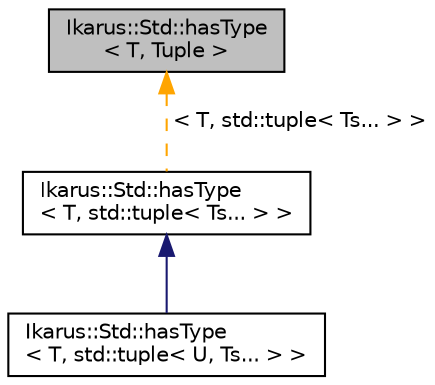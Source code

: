 digraph "Ikarus::Std::hasType&lt; T, Tuple &gt;"
{
 // LATEX_PDF_SIZE
  edge [fontname="Helvetica",fontsize="10",labelfontname="Helvetica",labelfontsize="10"];
  node [fontname="Helvetica",fontsize="10",shape=record];
  Node1 [label="Ikarus::Std::hasType\l\< T, Tuple \>",height=0.2,width=0.4,color="black", fillcolor="grey75", style="filled", fontcolor="black",tooltip=" "];
  Node1 -> Node2 [dir="back",color="orange",fontsize="10",style="dashed",label=" \< T, std::tuple\< Ts... \> \>" ,fontname="Helvetica"];
  Node2 [label="Ikarus::Std::hasType\l\< T, std::tuple\< Ts... \> \>",height=0.2,width=0.4,color="black", fillcolor="white", style="filled",URL="$db/df2/a01425.html",tooltip=" "];
  Node2 -> Node3 [dir="back",color="midnightblue",fontsize="10",style="solid",fontname="Helvetica"];
  Node3 [label="Ikarus::Std::hasType\l\< T, std::tuple\< U, Ts... \> \>",height=0.2,width=0.4,color="black", fillcolor="white", style="filled",URL="$d9/db0/a01437.html",tooltip=" "];
}
